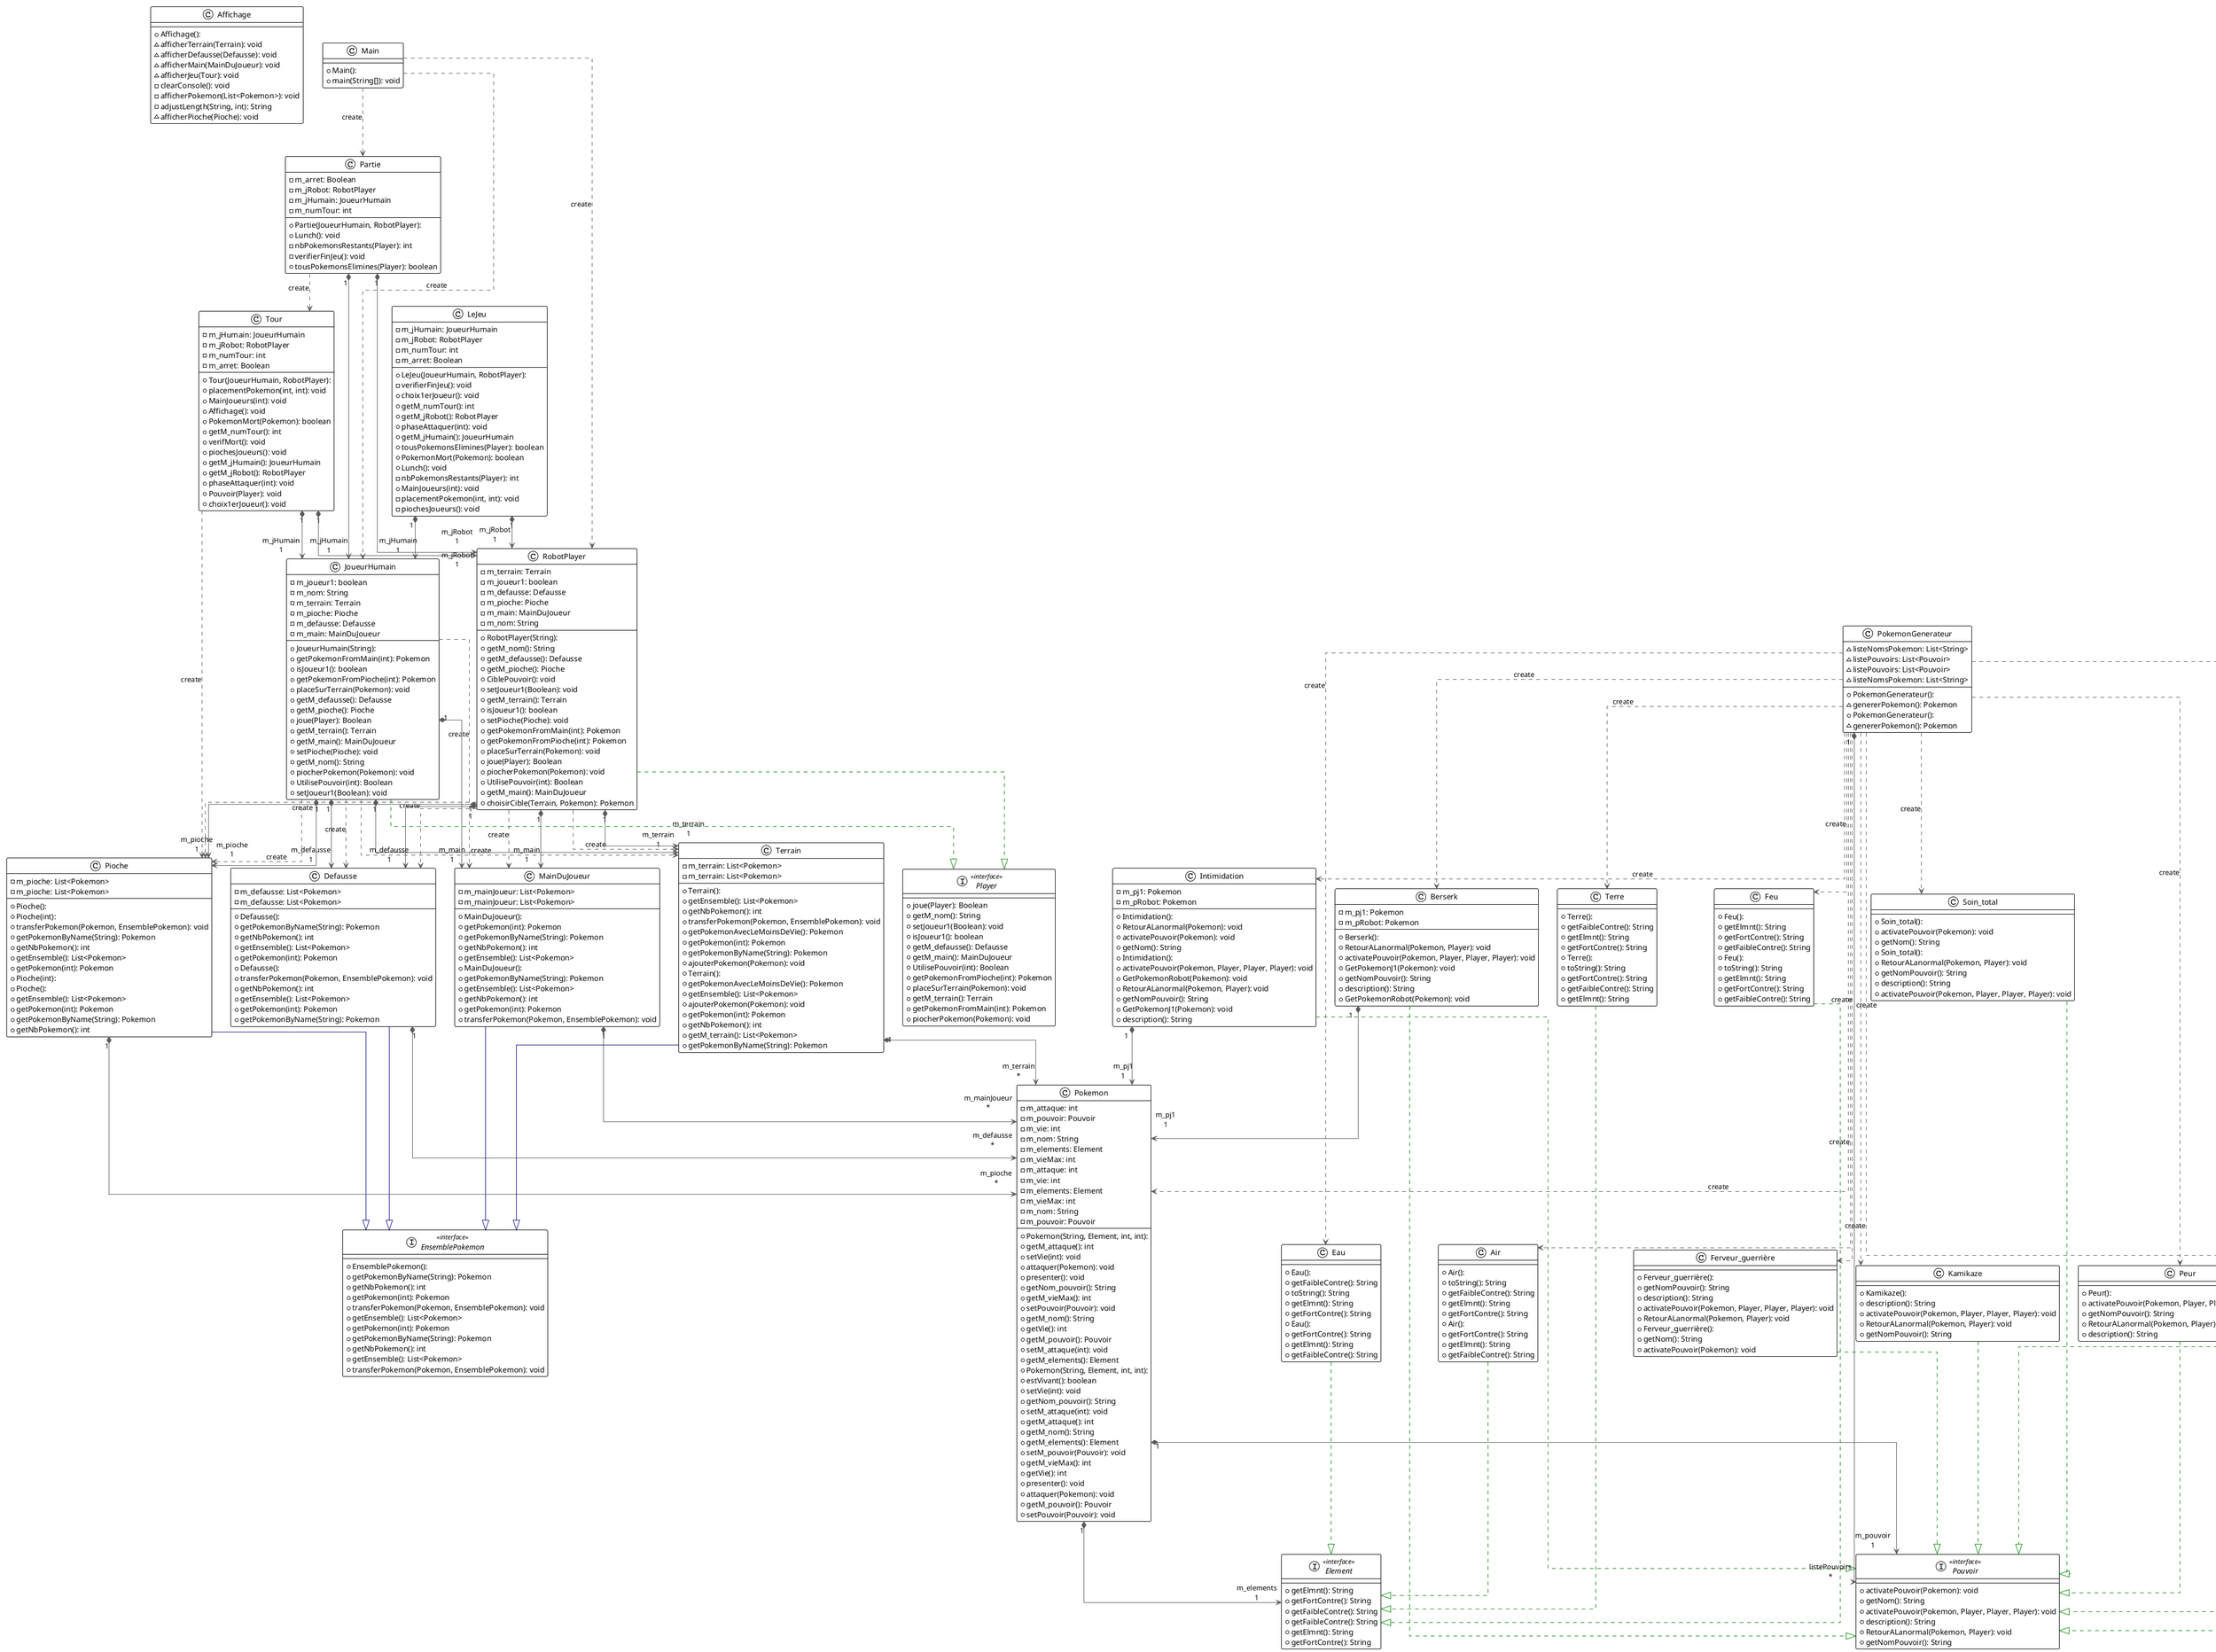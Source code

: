 @startuml

!theme plain
top to bottom direction
skinparam linetype ortho

class Affichage {
  + Affichage(): 
  ~ afficherTerrain(Terrain): void
  ~ afficherDefausse(Defausse): void
  ~ afficherMain(MainDuJoueur): void
  ~ afficherJeu(Tour): void
  - clearConsole(): void
  - afficherPokemon(List<Pokemon>): void
  - adjustLength(String, int): String
  ~ afficherPioche(Pioche): void
}
class Air {
  + Air(): 
  + toString(): String
  + getFaibleContre(): String
  + getElmnt(): String
  + getFortContre(): String
}
class Air {
  + Air(): 
  + getFortContre(): String
  + getElmnt(): String
  + getFaibleContre(): String
}
class Berserk {
  + Berserk(): 
  - m_pj1: Pokemon
  - m_pRobot: Pokemon
  + RetourALanormal(Pokemon, Player): void
  + activatePouvoir(Pokemon, Player, Player, Player): void
  + GetPokemonJ1(Pokemon): void
  + getNomPouvoir(): String
  + description(): String
  + GetPokemonRobot(Pokemon): void
}
class Defausse {
  + Defausse(): 
  - m_defausse: List<Pokemon>
  + getPokemonByName(String): Pokemon
  + getNbPokemon(): int
  + getEnsemble(): List<Pokemon>
  + getPokemon(int): Pokemon
}
class Defausse {
  + Defausse(): 
  - m_defausse: List<Pokemon>
  + transferPokemon(Pokemon, EnsemblePokemon): void
  + getNbPokemon(): int
  + getEnsemble(): List<Pokemon>
  + getPokemon(int): Pokemon
  + getPokemonByName(String): Pokemon
}
class Eau {
  + Eau(): 
  + getFaibleContre(): String
  + toString(): String
  + getElmnt(): String
  + getFortContre(): String
}
class Eau {
  + Eau(): 
  + getFortContre(): String
  + getElmnt(): String
  + getFaibleContre(): String
}
interface Element << interface >> {
  + getElmnt(): String
  + getFortContre(): String
  + getFaibleContre(): String
}
interface Element << interface >> {
  + getFaibleContre(): String
  + getElmnt(): String
  + getFortContre(): String
}
class EnsemblePokemon {
  + EnsemblePokemon(): 
  + getPokemonByName(String): Pokemon
  + getNbPokemon(): int
  + getPokemon(int): Pokemon
  + transferPokemon(Pokemon, EnsemblePokemon): void
  + getEnsemble(): List<Pokemon>
}
interface EnsemblePokemon << interface >> {
  + getPokemon(int): Pokemon
  + getPokemonByName(String): Pokemon
  + getNbPokemon(): int
  + getEnsemble(): List<Pokemon>
  + transferPokemon(Pokemon, EnsemblePokemon): void
}
class Extension_du_territoire {
  + Extension_du_territoire(): 
  + getNomPouvoir(): String
  + RetourALanormal(Pokemon, Player): void
  + activatePouvoir(Pokemon, Player, Player, Player): void
  + description(): String
}
class Extension_du_territoire {
  + Extension_du_territoire(): 
  + activatePouvoir(Pokemon): void
  + getNom(): String
}
class Ferveur_guerrière {
  + Ferveur_guerrière(): 
  + getNomPouvoir(): String
  + description(): String
  + activatePouvoir(Pokemon, Player, Player, Player): void
  + RetourALanormal(Pokemon, Player): void
}
class Ferveur_guerrière {
  + Ferveur_guerrière(): 
  + getNom(): String
  + activatePouvoir(Pokemon): void
}
class Feu {
  + Feu(): 
  + getElmnt(): String
  + getFortContre(): String
  + getFaibleContre(): String
}
class Feu {
  + Feu(): 
  + toString(): String
  + getElmnt(): String
  + getFortContre(): String
  + getFaibleContre(): String
}
class Intimidation {
  + Intimidation(): 
  + RetourALanormal(Pokemon): void
  + activatePouvoir(Pokemon): void
  + getNom(): String
}
class Intimidation {
  + Intimidation(): 
  - m_pj1: Pokemon
  - m_pRobot: Pokemon
  + activatePouvoir(Pokemon, Player, Player, Player): void
  + GetPokemonRobot(Pokemon): void
  + RetourALanormal(Pokemon, Player): void
  + getNomPouvoir(): String
  + GetPokemonJ1(Pokemon): void
  + description(): String
}
class JoueurHumain {
  + JoueurHumain(String): 
  - m_joueur1: boolean
  - m_nom: String
  - m_terrain: Terrain
  - m_pioche: Pioche
  - m_defausse: Defausse
  - m_main: MainDuJoueur
  + getPokemonFromMain(int): Pokemon
  + isJoueur1(): boolean
  + getPokemonFromPioche(int): Pokemon
  + placeSurTerrain(Pokemon): void
  + getM_defausse(): Defausse
  + getM_pioche(): Pioche
  + joue(Player): Boolean
  + getM_terrain(): Terrain
  + getM_main(): MainDuJoueur
  + setPioche(Pioche): void
  + getM_nom(): String
  + piocherPokemon(Pokemon): void
  + UtilisePouvoir(int): Boolean
  + setJoueur1(Boolean): void
}
class Kamikaze {
  + Kamikaze(): 
  + description(): String
  + activatePouvoir(Pokemon, Player, Player, Player): void
  + RetourALanormal(Pokemon, Player): void
  + getNomPouvoir(): String
}
class LeJeu {
  + LeJeu(JoueurHumain, RobotPlayer): 
  - m_jHumain: JoueurHumain
  - m_jRobot: RobotPlayer
  - m_numTour: int
  - m_arret: Boolean
  - verifierFinJeu(): void
  + choix1erJoueur(): void
  + getM_numTour(): int
  + getM_jRobot(): RobotPlayer
  + phaseAttaquer(int): void
  + getM_jHumain(): JoueurHumain
  + tousPokemonsElimines(Player): boolean
  + PokemonMort(Pokemon): boolean
  + Lunch(): void
  - nbPokemonsRestants(Player): int
  + MainJoueurs(int): void
  - placementPokemon(int, int): void
  - piochesJoueurs(): void
}
class Main {
  + Main(): 
  + main(String[]): void
}
class MainDuJoueur {
  + MainDuJoueur(): 
  - m_mainJoueur: List<Pokemon>
  + getPokemon(int): Pokemon
  + getPokemonByName(String): Pokemon
  + getNbPokemon(): int
  + getEnsemble(): List<Pokemon>
}
class MainDuJoueur {
  + MainDuJoueur(): 
  - m_mainJoueur: List<Pokemon>
  + getPokemonByName(String): Pokemon
  + getEnsemble(): List<Pokemon>
  + getNbPokemon(): int
  + getPokemon(int): Pokemon
  + transferPokemon(Pokemon, EnsemblePokemon): void
}
class Partie {
  + Partie(JoueurHumain, RobotPlayer): 
  - m_arret: Boolean
  - m_jRobot: RobotPlayer
  - m_jHumain: JoueurHumain
  - m_numTour: int
  + Lunch(): void
  - nbPokemonsRestants(Player): int
  - verifierFinJeu(): void
  + tousPokemonsElimines(Player): boolean
}
class Peur {
  + Peur(): 
  + activatePouvoir(Pokemon, Player, Player, Player): void
  + getNomPouvoir(): String
  + RetourALanormal(Pokemon, Player): void
  + description(): String
}
class Pioche {
  + Pioche(): 
  + Pioche(int): 
  - m_pioche: List<Pokemon>
  + transferPokemon(Pokemon, EnsemblePokemon): void
  + getPokemonByName(String): Pokemon
  + getNbPokemon(): int
  + getEnsemble(): List<Pokemon>
  + getPokemon(int): Pokemon
}
class Pioche {
  + Pioche(int): 
  + Pioche(): 
  - m_pioche: List<Pokemon>
  + getEnsemble(): List<Pokemon>
  + getPokemon(int): Pokemon
  + getPokemonByName(String): Pokemon
  + getNbPokemon(): int
}
interface Player << interface >> {
  + joue(Player): Boolean
  + getM_nom(): String
  + setJoueur1(Boolean): void
  + isJoueur1(): boolean
  + getM_defausse(): Defausse
  + getM_main(): MainDuJoueur
  + UtilisePouvoir(int): Boolean
  + getPokemonFromPioche(int): Pokemon
  + placeSurTerrain(Pokemon): void
  + getM_terrain(): Terrain
  + getPokemonFromMain(int): Pokemon
  + piocherPokemon(Pokemon): void
}
class Pokemon {
  + Pokemon(String, Element, int, int): 
  - m_attaque: int
  - m_pouvoir: Pouvoir
  - m_vie: int
  - m_nom: String
  - m_elements: Element
  - m_vieMax: int
  + getM_attaque(): int
  + setVie(int): void
  + attaquer(Pokemon): void
  + presenter(): void
  + getNom_pouvoir(): String
  + getM_vieMax(): int
  + setPouvoir(Pouvoir): void
  + getM_nom(): String
  + getVie(): int
  + getM_pouvoir(): Pouvoir
  + setM_attaque(int): void
  + getM_elements(): Element
}
class Pokemon {
  + Pokemon(String, Element, int, int): 
  - m_attaque: int
  - m_vie: int
  - m_elements: Element
  - m_vieMax: int
  - m_nom: String
  - m_pouvoir: Pouvoir
  + estVivant(): boolean
  + setVie(int): void
  + getNom_pouvoir(): String
  + setM_attaque(int): void
  + getM_attaque(): int
  + getM_nom(): String
  + getM_elements(): Element
  + setM_pouvoir(Pouvoir): void
  + getM_vieMax(): int
  + getVie(): int
  + presenter(): void
  + attaquer(Pokemon): void
  + getM_pouvoir(): Pouvoir
  + setPouvoir(Pouvoir): void
}
class PokemonGenerateur {
  + PokemonGenerateur(): 
  ~ listeNomsPokemon: List<String>
  ~ listePouvoirs: List<Pouvoir>
  ~ genererPokemon(): Pokemon
}
class PokemonGenerateur {
  + PokemonGenerateur(): 
  ~ listePouvoirs: List<Pouvoir>
  ~ listeNomsPokemon: List<String>
  ~ genererPokemon(): Pokemon
}
interface Pouvoir << interface >> {
  + activatePouvoir(Pokemon): void
  + getNom(): String
}
interface Pouvoir << interface >> {
  + activatePouvoir(Pokemon, Player, Player, Player): void
  + description(): String
  + RetourALanormal(Pokemon, Player): void
  + getNomPouvoir(): String
}
class RobotPlayer {
  + RobotPlayer(String): 
  - m_terrain: Terrain
  - m_joueur1: boolean
  - m_defausse: Defausse
  - m_pioche: Pioche
  - m_main: MainDuJoueur
  - m_nom: String
  + getM_nom(): String
  + getM_defausse(): Defausse
  + getM_pioche(): Pioche
  + CiblePouvoir(): void
  + setJoueur1(Boolean): void
  + getM_terrain(): Terrain
  + isJoueur1(): boolean
  + setPioche(Pioche): void
  + getPokemonFromMain(int): Pokemon
  + getPokemonFromPioche(int): Pokemon
  + placeSurTerrain(Pokemon): void
  + joue(Player): Boolean
  + piocherPokemon(Pokemon): void
  + UtilisePouvoir(int): Boolean
  + getM_main(): MainDuJoueur
  + choisirCible(Terrain, Pokemon): Pokemon
}
class Soin_de_zone {
  + Soin_de_zone(): 
  + getNom(): String
  + activatePouvoir(Pokemon): void
}
class Soin_de_zone {
  + Soin_de_zone(): 
  + getNomPouvoir(): String
  + description(): String
  + activatePouvoir(Pokemon, Player, Player, Player): void
  + RetourALanormal(Pokemon, Player): void
}
class Soin_simple {
  + Soin_simple(): 
  + activatePouvoir(Pokemon, Player, Player, Player): void
  + RetourALanormal(Pokemon, Player): void
  + getNomPouvoir(): String
  + description(): String
}
class Soin_simple {
  + Soin_simple(): 
  + getNom(): String
  + activatePouvoir(Pokemon): void
}
class Soin_total {
  + Soin_total(): 
  + activatePouvoir(Pokemon): void
  + getNom(): String
}
class Soin_total {
  + Soin_total(): 
  + RetourALanormal(Pokemon, Player): void
  + getNomPouvoir(): String
  + description(): String
  + activatePouvoir(Pokemon, Player, Player, Player): void
}
class Terrain {
  + Terrain(): 
  - m_terrain: List<Pokemon>
  + getEnsemble(): List<Pokemon>
  + getNbPokemon(): int
  + transferPokemon(Pokemon, EnsemblePokemon): void
  + getPokemonAvecLeMoinsDeVie(): Pokemon
  + getPokemon(int): Pokemon
  + getPokemonByName(String): Pokemon
  + ajouterPokemon(Pokemon): void
}
class Terrain {
  + Terrain(): 
  - m_terrain: List<Pokemon>
  + getPokemonAvecLeMoinsDeVie(): Pokemon
  + getEnsemble(): List<Pokemon>
  + ajouterPokemon(Pokemon): void
  + getPokemon(int): Pokemon
  + getNbPokemon(): int
  + getM_terrain(): List<Pokemon>
  + getPokemonByName(String): Pokemon
}
class Terre {
  + Terre(): 
  + getFaibleContre(): String
  + getElmnt(): String
  + getFortContre(): String
}
class Terre {
  + Terre(): 
  + toString(): String
  + getFortContre(): String
  + getFaibleContre(): String
  + getElmnt(): String
}
class Tour {
  + Tour(JoueurHumain, RobotPlayer): 
  - m_jHumain: JoueurHumain
  - m_jRobot: RobotPlayer
  - m_numTour: int
  - m_arret: Boolean
  + placementPokemon(int, int): void
  + MainJoueurs(int): void
  + Affichage(): void
  + PokemonMort(Pokemon): boolean
  + getM_numTour(): int
  + verifMort(): void
  + piochesJoueurs(): void
  + getM_jHumain(): JoueurHumain
  + getM_jRobot(): RobotPlayer
  + phaseAttaquer(int): void
  + Pouvoir(Player): void
  + choix1erJoueur(): void
}

Air                      -[#008200,dashed]-^  Element                 
Berserk                 "1" *-[#595959,plain]-> "m_pj1\n1" Pokemon                 
Berserk                  -[#008200,dashed]-^  Pouvoir                 
Defausse                 -[#000082,plain]-^  EnsemblePokemon         
Defausse                "1" *-[#595959,plain]-> "m_defausse\n*" Pokemon                 
Eau                      -[#008200,dashed]-^  Element                 
Extension_du_territoire  -[#008200,dashed]-^  Pouvoir                 
Ferveur_guerrière        -[#008200,dashed]-^  Pouvoir                 
Feu                      -[#008200,dashed]-^  Element                 
Intimidation            "1" *-[#595959,plain]-> "m_pj1\n1" Pokemon                 
Intimidation             -[#008200,dashed]-^  Pouvoir                 
JoueurHumain            "1" *-[#595959,plain]-> "m_defausse\n1" Defausse                
JoueurHumain             -[#595959,dashed]->  Defausse                : "«create»"
JoueurHumain             -[#595959,dashed]->  MainDuJoueur            : "«create»"
JoueurHumain            "1" *-[#595959,plain]-> "m_main\n1" MainDuJoueur            
JoueurHumain             -[#595959,dashed]->  Pioche                  : "«create»"
JoueurHumain            "1" *-[#595959,plain]-> "m_pioche\n1" Pioche                  
JoueurHumain             -[#008200,dashed]-^  Player                  
JoueurHumain            "1" *-[#595959,plain]-> "m_terrain\n1" Terrain                 
JoueurHumain             -[#595959,dashed]->  Terrain                 : "«create»"
Kamikaze                 -[#008200,dashed]-^  Pouvoir                 
LeJeu                   "1" *-[#595959,plain]-> "m_jHumain\n1" JoueurHumain            
LeJeu                   "1" *-[#595959,plain]-> "m_jRobot\n1" RobotPlayer             
Main                     -[#595959,dashed]->  JoueurHumain            : "«create»"
Main                     -[#595959,dashed]->  Partie                  : "«create»"
Main                     -[#595959,dashed]->  RobotPlayer             : "«create»"
MainDuJoueur             -[#000082,plain]-^  EnsemblePokemon         
MainDuJoueur            "1" *-[#595959,plain]-> "m_mainJoueur\n*" Pokemon                 
Partie                  "1" *-[#595959,plain]-> "m_jHumain\n1" JoueurHumain            
Partie                  "1" *-[#595959,plain]-> "m_jRobot\n1" RobotPlayer             
Partie                   -[#595959,dashed]->  Tour                    : "«create»"
Peur                     -[#008200,dashed]-^  Pouvoir                 
Pioche                   -[#000082,plain]-^  EnsemblePokemon         
Pioche                  "1" *-[#595959,plain]-> "m_pioche\n*" Pokemon                 
Pokemon                 "1" *-[#595959,plain]-> "m_elements\n1" Element                 
Pokemon                 "1" *-[#595959,plain]-> "m_pouvoir\n1" Pouvoir                 
PokemonGenerateur        -[#595959,dashed]->  Air                     : "«create»"
PokemonGenerateur        -[#595959,dashed]->  Berserk                 : "«create»"
PokemonGenerateur        -[#595959,dashed]->  Eau                     : "«create»"
PokemonGenerateur        -[#595959,dashed]->  Ferveur_guerrière       : "«create»"
PokemonGenerateur        -[#595959,dashed]->  Feu                     : "«create»"
PokemonGenerateur        -[#595959,dashed]->  Intimidation            : "«create»"
PokemonGenerateur        -[#595959,dashed]->  Kamikaze                : "«create»"
PokemonGenerateur        -[#595959,dashed]->  Peur                    : "«create»"
PokemonGenerateur        -[#595959,dashed]->  Pokemon                 : "«create»"
PokemonGenerateur       "1" *-[#595959,plain]-> "listePouvoirs\n*" Pouvoir                 
PokemonGenerateur        -[#595959,dashed]->  Soin_de_zone            : "«create»"
PokemonGenerateur        -[#595959,dashed]->  Soin_simple             : "«create»"
PokemonGenerateur        -[#595959,dashed]->  Soin_total              : "«create»"
PokemonGenerateur        -[#595959,dashed]->  Terre                   : "«create»"
RobotPlayer             "1" *-[#595959,plain]-> "m_defausse\n1" Defausse                
RobotPlayer              -[#595959,dashed]->  Defausse                : "«create»"
RobotPlayer              -[#595959,dashed]->  MainDuJoueur            : "«create»"
RobotPlayer             "1" *-[#595959,plain]-> "m_main\n1" MainDuJoueur            
RobotPlayer              -[#595959,dashed]->  Pioche                  : "«create»"
RobotPlayer             "1" *-[#595959,plain]-> "m_pioche\n1" Pioche                  
RobotPlayer              -[#008200,dashed]-^  Player                  
RobotPlayer             "1" *-[#595959,plain]-> "m_terrain\n1" Terrain                 
RobotPlayer              -[#595959,dashed]->  Terrain                 : "«create»"
Soin_de_zone             -[#008200,dashed]-^  Pouvoir                 
Soin_simple              -[#008200,dashed]-^  Pouvoir                 
Soin_total               -[#008200,dashed]-^  Pouvoir                 
Terrain                  -[#000082,plain]-^  EnsemblePokemon         
Terrain                 "1" *-[#595959,plain]-> "m_terrain\n*" Pokemon                 
Terre                    -[#008200,dashed]-^  Element                 
Tour                    "1" *-[#595959,plain]-> "m_jHumain\n1" JoueurHumain            
Tour                     -[#595959,dashed]->  Pioche                  : "«create»"
Tour                    "1" *-[#595959,plain]-> "m_jRobot\n1" RobotPlayer             
@enduml

